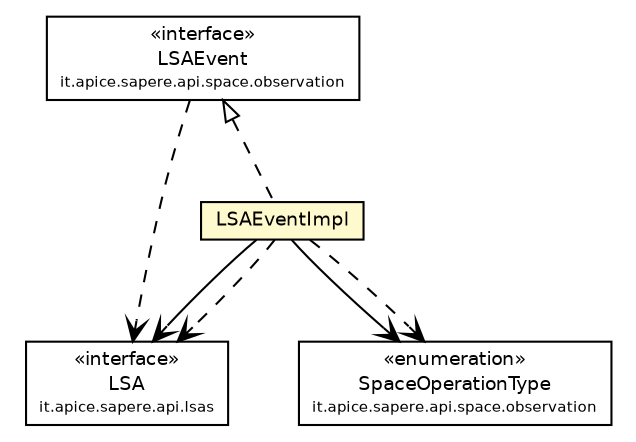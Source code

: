 #!/usr/local/bin/dot
#
# Class diagram 
# Generated by UmlGraph version 4.4 (http://www.spinellis.gr/sw/umlgraph)
#

digraph G {
	edge [fontname="Helvetica",fontsize=10,labelfontname="Helvetica",labelfontsize=10];
	node [fontname="Helvetica",fontsize=10,shape=plaintext];
	// it.apice.sapere.api.lsas.LSA
	c54966 [label=<<table border="0" cellborder="1" cellspacing="0" cellpadding="2" port="p" href="../../../api/lsas/LSA.html">
		<tr><td><table border="0" cellspacing="0" cellpadding="1">
			<tr><td> &laquo;interface&raquo; </td></tr>
			<tr><td> LSA </td></tr>
			<tr><td><font point-size="7.0"> it.apice.sapere.api.lsas </font></td></tr>
		</table></td></tr>
		</table>>, fontname="Helvetica", fontcolor="black", fontsize=9.0];
	// it.apice.sapere.api.space.observation.SpaceOperationType
	c55002 [label=<<table border="0" cellborder="1" cellspacing="0" cellpadding="2" port="p" href="../../../api/space/observation/SpaceOperationType.html">
		<tr><td><table border="0" cellspacing="0" cellpadding="1">
			<tr><td> &laquo;enumeration&raquo; </td></tr>
			<tr><td> SpaceOperationType </td></tr>
			<tr><td><font point-size="7.0"> it.apice.sapere.api.space.observation </font></td></tr>
		</table></td></tr>
		</table>>, fontname="Helvetica", fontcolor="black", fontsize=9.0];
	// it.apice.sapere.api.space.observation.LSAEvent
	c55006 [label=<<table border="0" cellborder="1" cellspacing="0" cellpadding="2" port="p" href="../../../api/space/observation/LSAEvent.html">
		<tr><td><table border="0" cellspacing="0" cellpadding="1">
			<tr><td> &laquo;interface&raquo; </td></tr>
			<tr><td> LSAEvent </td></tr>
			<tr><td><font point-size="7.0"> it.apice.sapere.api.space.observation </font></td></tr>
		</table></td></tr>
		</table>>, fontname="Helvetica", fontcolor="black", fontsize=9.0];
	// it.apice.sapere.space.observation.impl.LSAEventImpl
	c55084 [label=<<table border="0" cellborder="1" cellspacing="0" cellpadding="2" port="p" bgcolor="lemonChiffon" href="./LSAEventImpl.html">
		<tr><td><table border="0" cellspacing="0" cellpadding="1">
			<tr><td> LSAEventImpl </td></tr>
		</table></td></tr>
		</table>>, fontname="Helvetica", fontcolor="black", fontsize=9.0];
	//it.apice.sapere.space.observation.impl.LSAEventImpl implements it.apice.sapere.api.space.observation.LSAEvent
	c55006:p -> c55084:p [dir=back,arrowtail=empty,style=dashed];
	// it.apice.sapere.space.observation.impl.LSAEventImpl NAVASSOC it.apice.sapere.api.lsas.LSA
	c55084:p -> c54966:p [taillabel="", label="", headlabel="", fontname="Helvetica", fontcolor="black", fontsize=10.0, color="black", arrowhead=open];
	// it.apice.sapere.space.observation.impl.LSAEventImpl NAVASSOC it.apice.sapere.api.space.observation.SpaceOperationType
	c55084:p -> c55002:p [taillabel="", label="", headlabel="", fontname="Helvetica", fontcolor="black", fontsize=10.0, color="black", arrowhead=open];
	// it.apice.sapere.api.space.observation.LSAEvent DEPEND it.apice.sapere.api.lsas.LSA
	c55006:p -> c54966:p [taillabel="", label="", headlabel="", fontname="Helvetica", fontcolor="black", fontsize=10.0, color="black", arrowhead=open, style=dashed];
	// it.apice.sapere.space.observation.impl.LSAEventImpl DEPEND it.apice.sapere.api.lsas.LSA
	c55084:p -> c54966:p [taillabel="", label="", headlabel="", fontname="Helvetica", fontcolor="black", fontsize=10.0, color="black", arrowhead=open, style=dashed];
	// it.apice.sapere.space.observation.impl.LSAEventImpl DEPEND it.apice.sapere.api.space.observation.SpaceOperationType
	c55084:p -> c55002:p [taillabel="", label="", headlabel="", fontname="Helvetica", fontcolor="black", fontsize=10.0, color="black", arrowhead=open, style=dashed];
}

